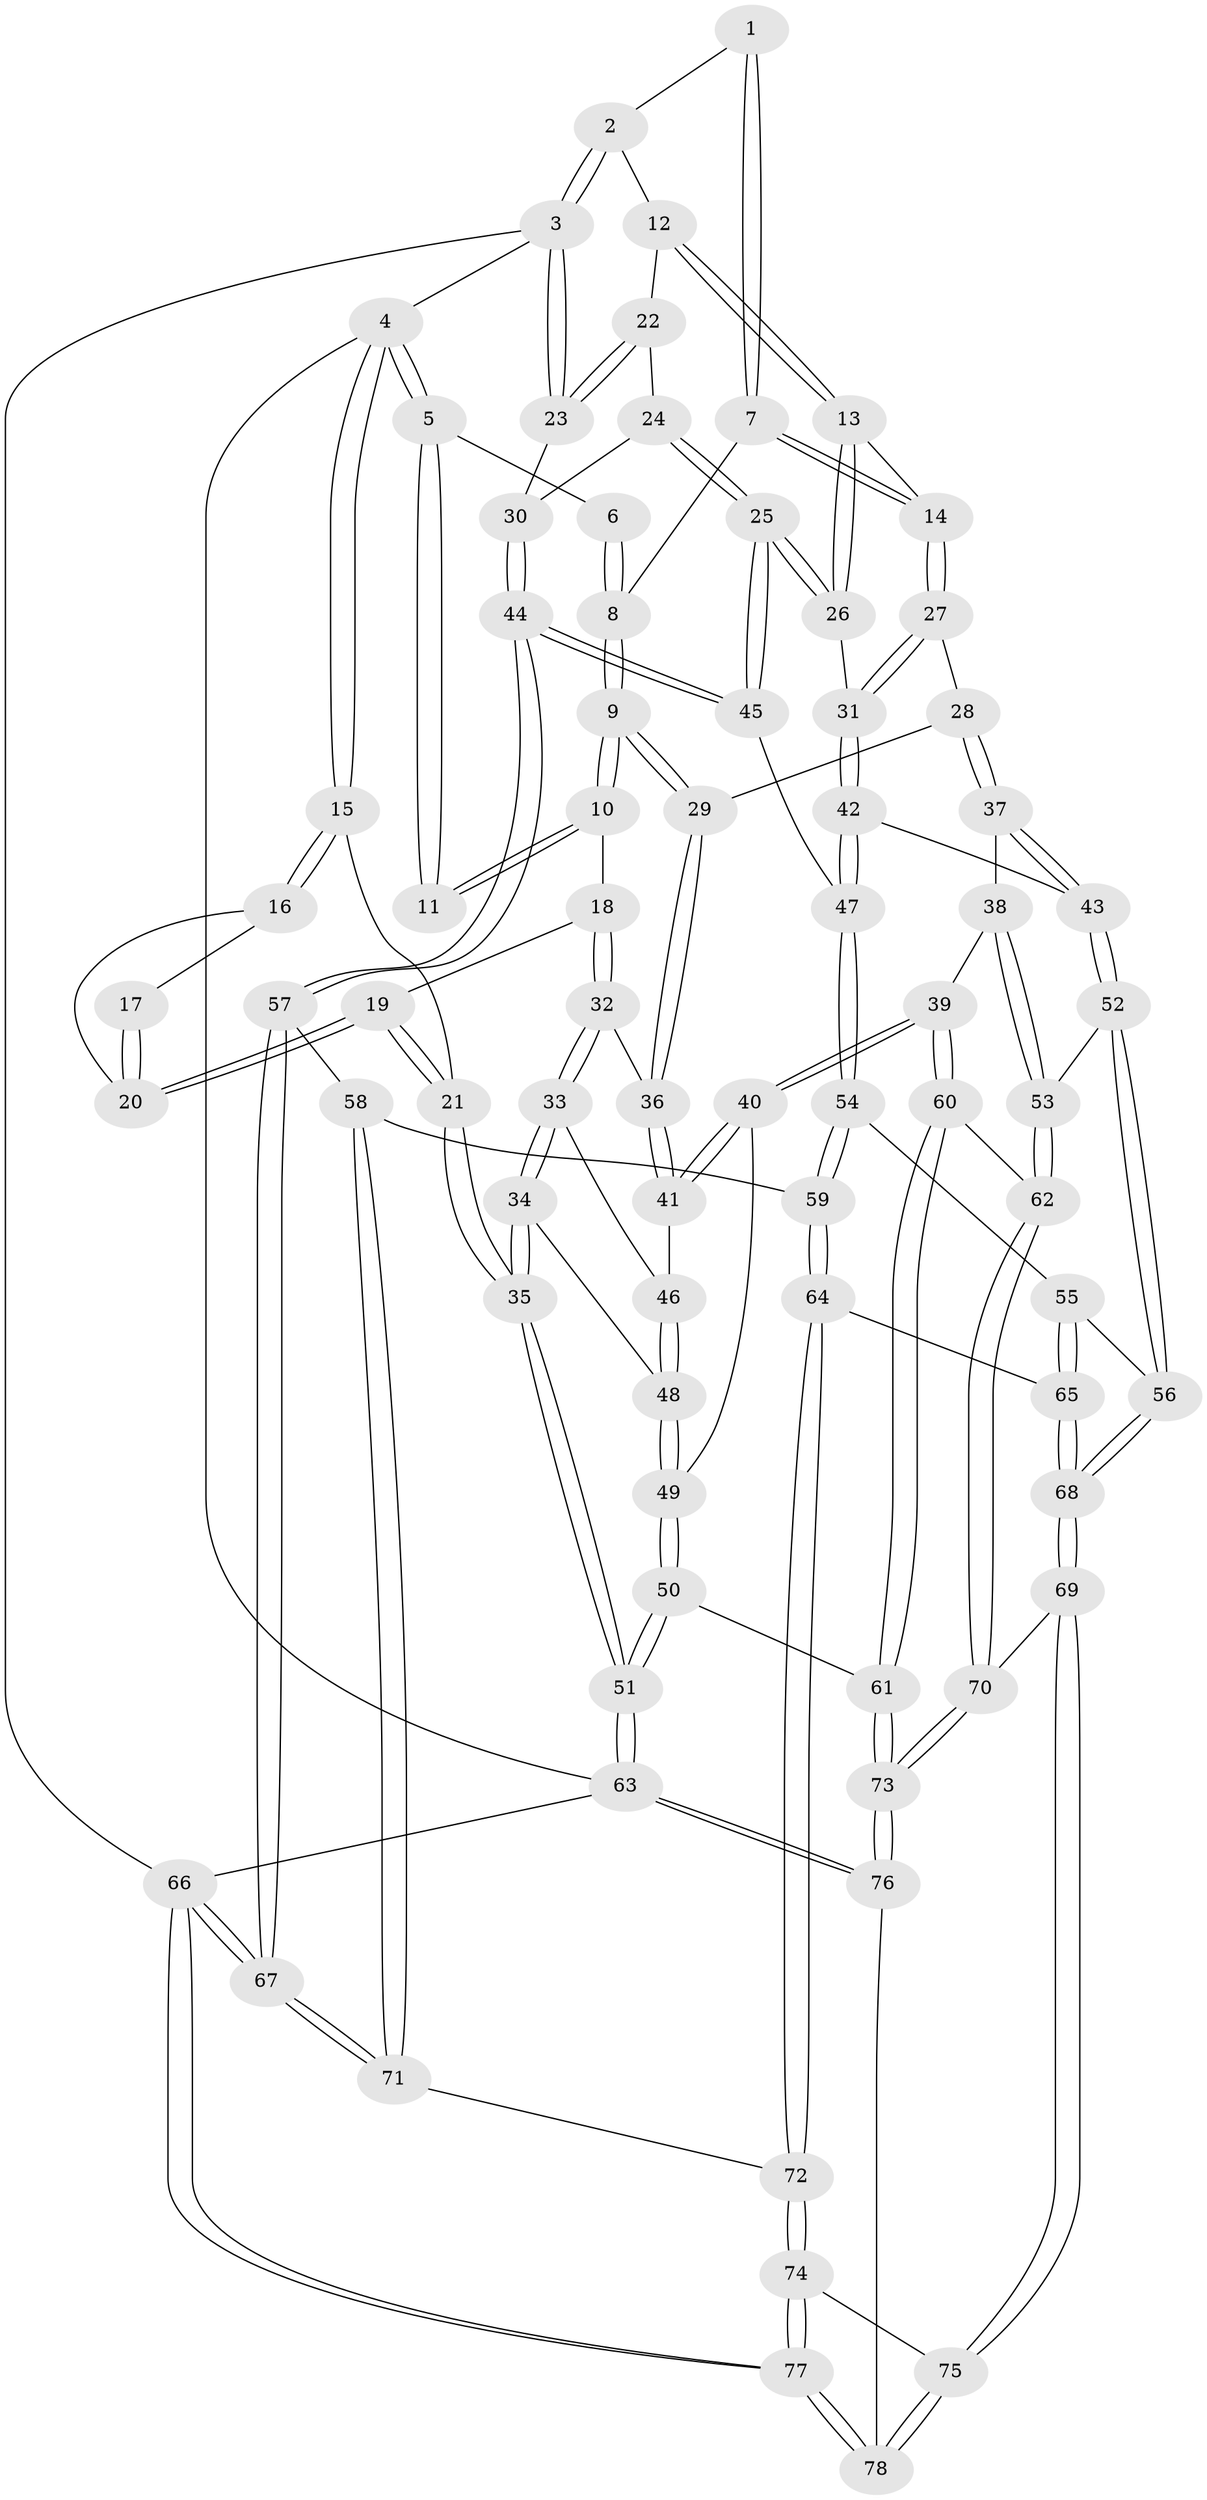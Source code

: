// Generated by graph-tools (version 1.1) at 2025/11/02/27/25 16:11:52]
// undirected, 78 vertices, 192 edges
graph export_dot {
graph [start="1"]
  node [color=gray90,style=filled];
  1 [pos="+0.4463718094015294+0"];
  2 [pos="+0.5859179705056632+0"];
  3 [pos="+1+0"];
  4 [pos="+0+0"];
  5 [pos="+0.24361494658280403+0"];
  6 [pos="+0.3172925695019414+0"];
  7 [pos="+0.43793951422483124+0.23911017662828823"];
  8 [pos="+0.3438426194351286+0.25762367405524667"];
  9 [pos="+0.29762726161728476+0.28641687126139825"];
  10 [pos="+0.24601228686080534+0.2657982983594407"];
  11 [pos="+0.176533649493881+0.05275231202340089"];
  12 [pos="+0.6952175994460851+0.1267122397689689"];
  13 [pos="+0.6861609716036375+0.154164986033178"];
  14 [pos="+0.5145571422679701+0.26916719239856457"];
  15 [pos="+0+0.1370569333999441"];
  16 [pos="+0+0.14075154882161592"];
  17 [pos="+0.11162474438368589+0.11113522516565025"];
  18 [pos="+0.15337998193491606+0.29713852778636085"];
  19 [pos="+0.08633167596323978+0.28317730739206654"];
  20 [pos="+0.08362903259886144+0.239329051692624"];
  21 [pos="+0+0.4089111976845674"];
  22 [pos="+0.7744579861726542+0.13109311697035253"];
  23 [pos="+1+0"];
  24 [pos="+1+0.21444438137188518"];
  25 [pos="+0.8138184104084133+0.44087051706310715"];
  26 [pos="+0.7652073621871336+0.39463362467842994"];
  27 [pos="+0.52765429767628+0.3961107843344319"];
  28 [pos="+0.35097875036361054+0.42305094476307975"];
  29 [pos="+0.3154678486867102+0.401194359398766"];
  30 [pos="+1+0.1380217558806679"];
  31 [pos="+0.5371583043254162+0.40839624022356025"];
  32 [pos="+0.1488983931161426+0.41145780128469844"];
  33 [pos="+0.06303528127415782+0.46803885194706724"];
  34 [pos="+0.02032936014950007+0.4808688227074724"];
  35 [pos="+0+0.4799036918546226"];
  36 [pos="+0.24761931718394517+0.4606771379124328"];
  37 [pos="+0.3675256258583401+0.46711757265555015"];
  38 [pos="+0.35723811971033453+0.5829991132590204"];
  39 [pos="+0.2534348264252446+0.5989276935800447"];
  40 [pos="+0.2528691324149429+0.598425462647697"];
  41 [pos="+0.23552171828897073+0.499926444836419"];
  42 [pos="+0.5339145171915394+0.543218166391709"];
  43 [pos="+0.5268888903933377+0.5575740551711542"];
  44 [pos="+1+0.5508291743904311"];
  45 [pos="+0.823350763255374+0.48104334775759866"];
  46 [pos="+0.18249562666465027+0.5047160861263157"];
  47 [pos="+0.8158737429176377+0.4967049381640307"];
  48 [pos="+0.12836528977743553+0.5569370571196103"];
  49 [pos="+0.15847285916251871+0.6098405207288906"];
  50 [pos="+0.005904892519532594+0.7481679909054127"];
  51 [pos="+0+0.7856285510060128"];
  52 [pos="+0.5101090080437938+0.6401410505822225"];
  53 [pos="+0.48248685162815846+0.649438893438202"];
  54 [pos="+0.7965086561542432+0.6074150961336289"];
  55 [pos="+0.6647577209618535+0.6392049603337706"];
  56 [pos="+0.5217073409911074+0.6481355278334525"];
  57 [pos="+1+0.5650536425029832"];
  58 [pos="+0.8672312910207142+0.7126777985736594"];
  59 [pos="+0.8140403736838772+0.6680243148542994"];
  60 [pos="+0.2678480213114005+0.7569573505881177"];
  61 [pos="+0.22212010983796998+0.7845885459230474"];
  62 [pos="+0.3760271679792784+0.7748870744489956"];
  63 [pos="+0+1"];
  64 [pos="+0.6894639292955723+0.8107477232589596"];
  65 [pos="+0.6739967259699908+0.8151290487997019"];
  66 [pos="+1+1"];
  67 [pos="+1+1"];
  68 [pos="+0.6247309234166496+0.8348146323503225"];
  69 [pos="+0.5822413123899289+0.9239826886466757"];
  70 [pos="+0.41484897286825667+0.8682906179419426"];
  71 [pos="+0.9238290991376076+0.8220520864887995"];
  72 [pos="+0.8166664789728296+0.8857107163654756"];
  73 [pos="+0.22918384095578243+1"];
  74 [pos="+0.8141759610829754+0.8956858188673159"];
  75 [pos="+0.6484824442136539+1"];
  76 [pos="+0.1816705121256418+1"];
  77 [pos="+1+1"];
  78 [pos="+0.648821141392511+1"];
  1 -- 2;
  1 -- 7;
  1 -- 7;
  2 -- 3;
  2 -- 3;
  2 -- 12;
  3 -- 4;
  3 -- 23;
  3 -- 23;
  3 -- 66;
  4 -- 5;
  4 -- 5;
  4 -- 15;
  4 -- 15;
  4 -- 63;
  5 -- 6;
  5 -- 11;
  5 -- 11;
  6 -- 8;
  6 -- 8;
  7 -- 8;
  7 -- 14;
  7 -- 14;
  8 -- 9;
  8 -- 9;
  9 -- 10;
  9 -- 10;
  9 -- 29;
  9 -- 29;
  10 -- 11;
  10 -- 11;
  10 -- 18;
  12 -- 13;
  12 -- 13;
  12 -- 22;
  13 -- 14;
  13 -- 26;
  13 -- 26;
  14 -- 27;
  14 -- 27;
  15 -- 16;
  15 -- 16;
  15 -- 21;
  16 -- 17;
  16 -- 20;
  17 -- 20;
  17 -- 20;
  18 -- 19;
  18 -- 32;
  18 -- 32;
  19 -- 20;
  19 -- 20;
  19 -- 21;
  19 -- 21;
  21 -- 35;
  21 -- 35;
  22 -- 23;
  22 -- 23;
  22 -- 24;
  23 -- 30;
  24 -- 25;
  24 -- 25;
  24 -- 30;
  25 -- 26;
  25 -- 26;
  25 -- 45;
  25 -- 45;
  26 -- 31;
  27 -- 28;
  27 -- 31;
  27 -- 31;
  28 -- 29;
  28 -- 37;
  28 -- 37;
  29 -- 36;
  29 -- 36;
  30 -- 44;
  30 -- 44;
  31 -- 42;
  31 -- 42;
  32 -- 33;
  32 -- 33;
  32 -- 36;
  33 -- 34;
  33 -- 34;
  33 -- 46;
  34 -- 35;
  34 -- 35;
  34 -- 48;
  35 -- 51;
  35 -- 51;
  36 -- 41;
  36 -- 41;
  37 -- 38;
  37 -- 43;
  37 -- 43;
  38 -- 39;
  38 -- 53;
  38 -- 53;
  39 -- 40;
  39 -- 40;
  39 -- 60;
  39 -- 60;
  40 -- 41;
  40 -- 41;
  40 -- 49;
  41 -- 46;
  42 -- 43;
  42 -- 47;
  42 -- 47;
  43 -- 52;
  43 -- 52;
  44 -- 45;
  44 -- 45;
  44 -- 57;
  44 -- 57;
  45 -- 47;
  46 -- 48;
  46 -- 48;
  47 -- 54;
  47 -- 54;
  48 -- 49;
  48 -- 49;
  49 -- 50;
  49 -- 50;
  50 -- 51;
  50 -- 51;
  50 -- 61;
  51 -- 63;
  51 -- 63;
  52 -- 53;
  52 -- 56;
  52 -- 56;
  53 -- 62;
  53 -- 62;
  54 -- 55;
  54 -- 59;
  54 -- 59;
  55 -- 56;
  55 -- 65;
  55 -- 65;
  56 -- 68;
  56 -- 68;
  57 -- 58;
  57 -- 67;
  57 -- 67;
  58 -- 59;
  58 -- 71;
  58 -- 71;
  59 -- 64;
  59 -- 64;
  60 -- 61;
  60 -- 61;
  60 -- 62;
  61 -- 73;
  61 -- 73;
  62 -- 70;
  62 -- 70;
  63 -- 76;
  63 -- 76;
  63 -- 66;
  64 -- 65;
  64 -- 72;
  64 -- 72;
  65 -- 68;
  65 -- 68;
  66 -- 67;
  66 -- 67;
  66 -- 77;
  66 -- 77;
  67 -- 71;
  67 -- 71;
  68 -- 69;
  68 -- 69;
  69 -- 70;
  69 -- 75;
  69 -- 75;
  70 -- 73;
  70 -- 73;
  71 -- 72;
  72 -- 74;
  72 -- 74;
  73 -- 76;
  73 -- 76;
  74 -- 75;
  74 -- 77;
  74 -- 77;
  75 -- 78;
  75 -- 78;
  76 -- 78;
  77 -- 78;
  77 -- 78;
}
